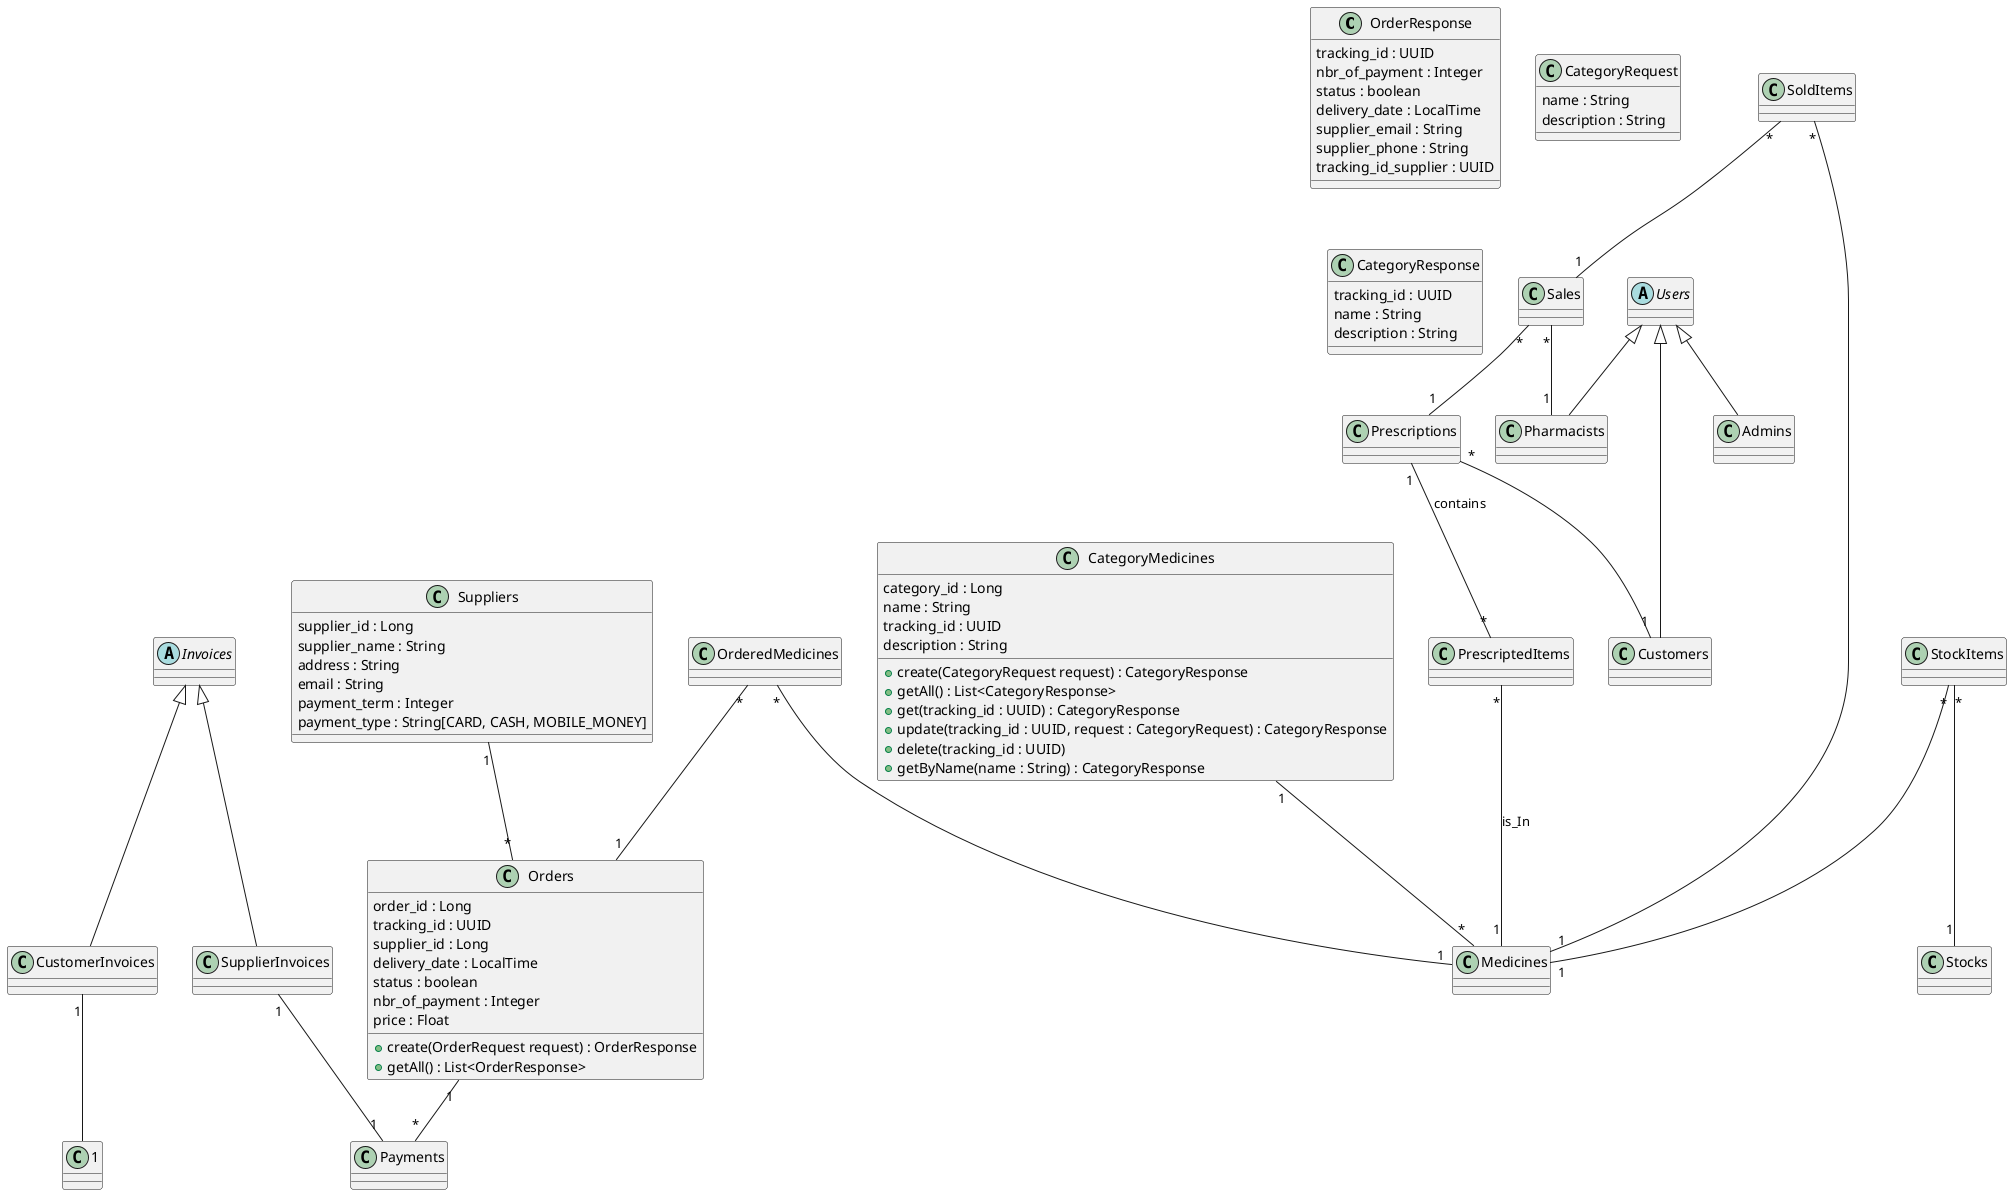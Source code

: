 @startuml
'https://plantuml.com/class-diagram


class OrderResponse {
    tracking_id : UUID
    nbr_of_payment : Integer
    status : boolean
    delivery_date : LocalTime
    supplier_email : String
    supplier_phone : String
    tracking_id_supplier : UUID
}

class Orders {
    order_id : Long
    tracking_id : UUID
    supplier_id : Long
    delivery_date : LocalTime
    status : boolean
    nbr_of_payment : Integer
    price : Float

    +create(OrderRequest request) : OrderResponse
    +getAll() : List<OrderResponse>
}





abstract class Users {
}

class Pharmacists {
}

class Customers {
}

class Medicines {
}

class SoldItems {
}

class Prescriptions {
}

class PrescriptedItems {
}

class Sales {
}

abstract class Invoices {
}

class CustomerInvoices {
}

class SupplierInvoices {
}

class Suppliers {
    supplier_id : Long
    supplier_name : String
    address : String
    email : String
    payment_term : Integer
    payment_type : String[CARD, CASH, MOBILE_MONEY]
}

class Admins {
}

class Stocks {
}

class StockItems {
}

class Payments {
}

class OrderedMedicines {
}

class CategoryMedicines {
    category_id : Long
    name : String
    tracking_id : UUID
    description : String

    +create(CategoryRequest request) : CategoryResponse
    +getAll() : List<CategoryResponse>
    +get(tracking_id : UUID) : CategoryResponse
    +update(tracking_id : UUID, request : CategoryRequest) : CategoryResponse
    +delete(tracking_id : UUID)
    +getByName(name : String) : CategoryResponse
}

class CategoryRequest {
    name : String
    description : String
}

class CategoryResponse {
    tracking_id : UUID
    name : String
    description : String
}

CategoryMedicines "1" -- "*" Medicines
SoldItems "*" -- "1" Sales
Suppliers "1" -- "*" Orders
OrderedMedicines "*" -- "1" Orders
OrderedMedicines "*" -- "1" Medicines
Orders "1" -- "*" Payments
SupplierInvoices "1" -- "1" Payments
StockItems "*" -- "1" Medicines
StockItems "*" -- "1" Stocks
SoldItems "*" -- "1" Medicines
Prescriptions "*" -- "1" Customers
Prescriptions "1" -- "*" PrescriptedItems : contains
PrescriptedItems "*" -- "1" Medicines : is_In
CustomerInvoices "1" -- "1"
Sales "*" -- "1" Pharmacists
Sales "*" -- "1" Prescriptions

Users <|-- Pharmacists
Users <|-- Customers
Users <|-- Admins
Invoices <|-- CustomerInvoices
Invoices <|-- SupplierInvoices


@enduml



